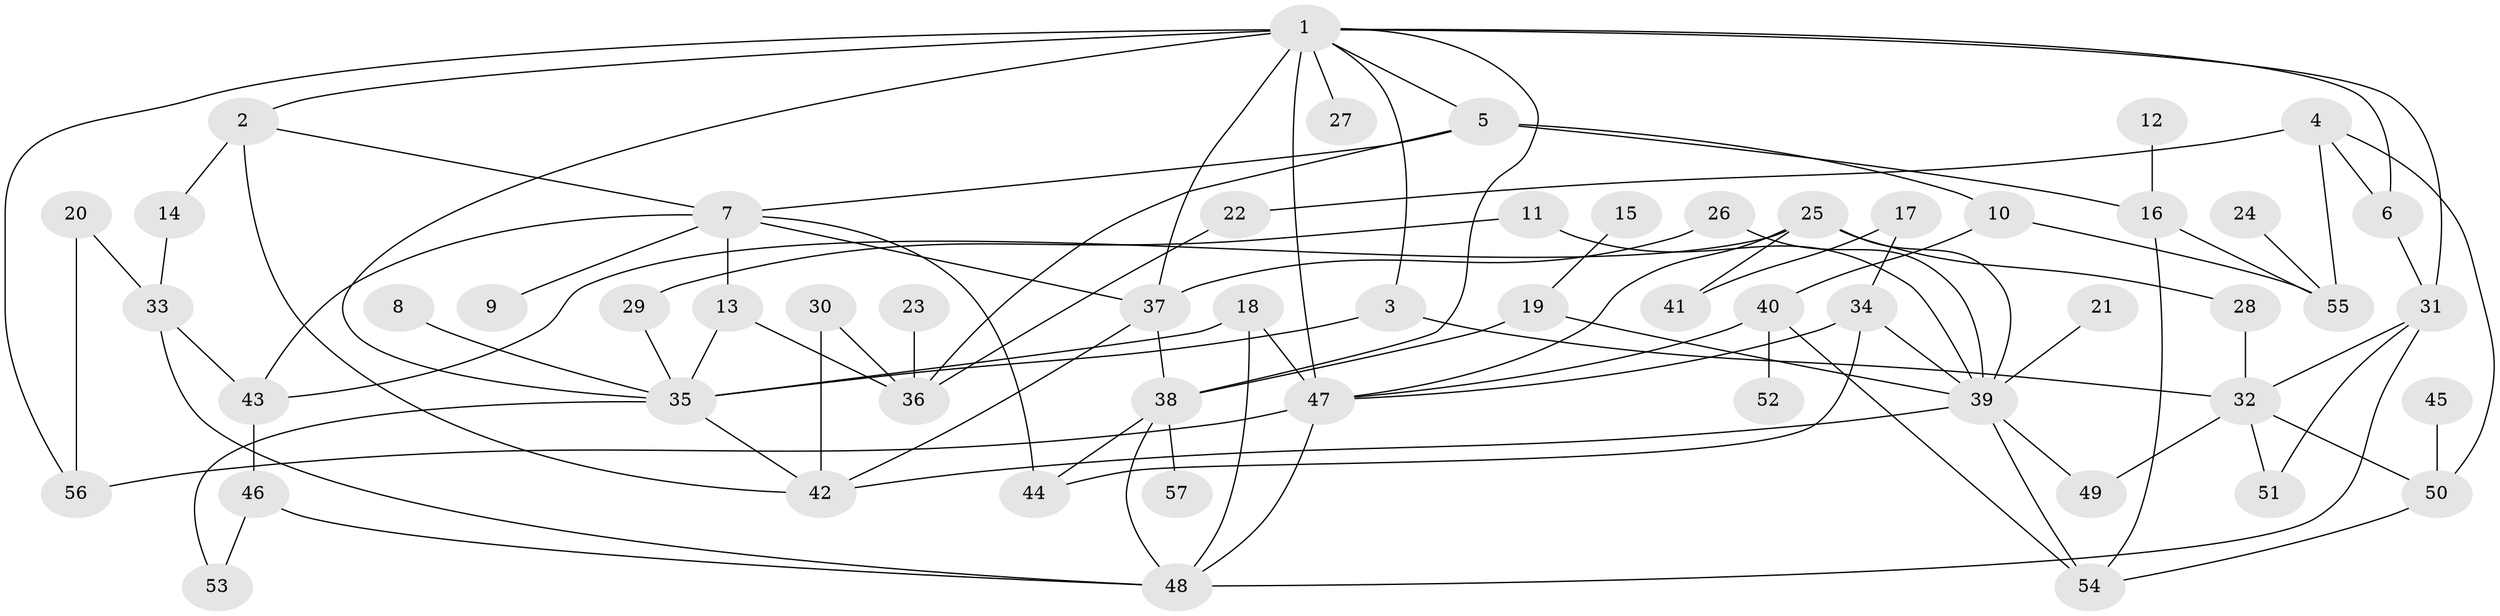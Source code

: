 // original degree distribution, {6: 0.035398230088495575, 8: 0.008849557522123894, 5: 0.08849557522123894, 3: 0.17699115044247787, 2: 0.3008849557522124, 1: 0.23008849557522124, 4: 0.1415929203539823, 7: 0.017699115044247787}
// Generated by graph-tools (version 1.1) at 2025/25/03/09/25 03:25:25]
// undirected, 57 vertices, 97 edges
graph export_dot {
graph [start="1"]
  node [color=gray90,style=filled];
  1;
  2;
  3;
  4;
  5;
  6;
  7;
  8;
  9;
  10;
  11;
  12;
  13;
  14;
  15;
  16;
  17;
  18;
  19;
  20;
  21;
  22;
  23;
  24;
  25;
  26;
  27;
  28;
  29;
  30;
  31;
  32;
  33;
  34;
  35;
  36;
  37;
  38;
  39;
  40;
  41;
  42;
  43;
  44;
  45;
  46;
  47;
  48;
  49;
  50;
  51;
  52;
  53;
  54;
  55;
  56;
  57;
  1 -- 2 [weight=1.0];
  1 -- 3 [weight=1.0];
  1 -- 5 [weight=1.0];
  1 -- 6 [weight=1.0];
  1 -- 27 [weight=1.0];
  1 -- 31 [weight=1.0];
  1 -- 35 [weight=1.0];
  1 -- 37 [weight=1.0];
  1 -- 38 [weight=1.0];
  1 -- 47 [weight=2.0];
  1 -- 56 [weight=1.0];
  2 -- 7 [weight=1.0];
  2 -- 14 [weight=1.0];
  2 -- 42 [weight=1.0];
  3 -- 32 [weight=1.0];
  3 -- 35 [weight=1.0];
  4 -- 6 [weight=1.0];
  4 -- 22 [weight=1.0];
  4 -- 50 [weight=1.0];
  4 -- 55 [weight=1.0];
  5 -- 7 [weight=1.0];
  5 -- 10 [weight=1.0];
  5 -- 16 [weight=1.0];
  5 -- 36 [weight=1.0];
  6 -- 31 [weight=1.0];
  7 -- 9 [weight=1.0];
  7 -- 13 [weight=1.0];
  7 -- 37 [weight=1.0];
  7 -- 43 [weight=1.0];
  7 -- 44 [weight=1.0];
  8 -- 35 [weight=1.0];
  10 -- 40 [weight=1.0];
  10 -- 55 [weight=1.0];
  11 -- 29 [weight=1.0];
  11 -- 39 [weight=1.0];
  12 -- 16 [weight=1.0];
  13 -- 35 [weight=1.0];
  13 -- 36 [weight=1.0];
  14 -- 33 [weight=1.0];
  15 -- 19 [weight=1.0];
  16 -- 54 [weight=1.0];
  16 -- 55 [weight=1.0];
  17 -- 34 [weight=1.0];
  17 -- 41 [weight=1.0];
  18 -- 35 [weight=1.0];
  18 -- 47 [weight=1.0];
  18 -- 48 [weight=1.0];
  19 -- 38 [weight=1.0];
  19 -- 39 [weight=1.0];
  20 -- 33 [weight=1.0];
  20 -- 56 [weight=1.0];
  21 -- 39 [weight=1.0];
  22 -- 36 [weight=1.0];
  23 -- 36 [weight=1.0];
  24 -- 55 [weight=1.0];
  25 -- 28 [weight=1.0];
  25 -- 39 [weight=1.0];
  25 -- 41 [weight=1.0];
  25 -- 43 [weight=1.0];
  25 -- 47 [weight=1.0];
  26 -- 37 [weight=1.0];
  26 -- 39 [weight=1.0];
  28 -- 32 [weight=1.0];
  29 -- 35 [weight=1.0];
  30 -- 36 [weight=1.0];
  30 -- 42 [weight=2.0];
  31 -- 32 [weight=1.0];
  31 -- 48 [weight=1.0];
  31 -- 51 [weight=1.0];
  32 -- 49 [weight=1.0];
  32 -- 50 [weight=1.0];
  32 -- 51 [weight=1.0];
  33 -- 43 [weight=1.0];
  33 -- 48 [weight=1.0];
  34 -- 39 [weight=1.0];
  34 -- 44 [weight=2.0];
  34 -- 47 [weight=1.0];
  35 -- 42 [weight=1.0];
  35 -- 53 [weight=1.0];
  37 -- 38 [weight=1.0];
  37 -- 42 [weight=1.0];
  38 -- 44 [weight=1.0];
  38 -- 48 [weight=1.0];
  38 -- 57 [weight=1.0];
  39 -- 42 [weight=1.0];
  39 -- 49 [weight=1.0];
  39 -- 54 [weight=1.0];
  40 -- 47 [weight=1.0];
  40 -- 52 [weight=1.0];
  40 -- 54 [weight=1.0];
  43 -- 46 [weight=2.0];
  45 -- 50 [weight=1.0];
  46 -- 48 [weight=1.0];
  46 -- 53 [weight=1.0];
  47 -- 48 [weight=1.0];
  47 -- 56 [weight=1.0];
  50 -- 54 [weight=1.0];
}
